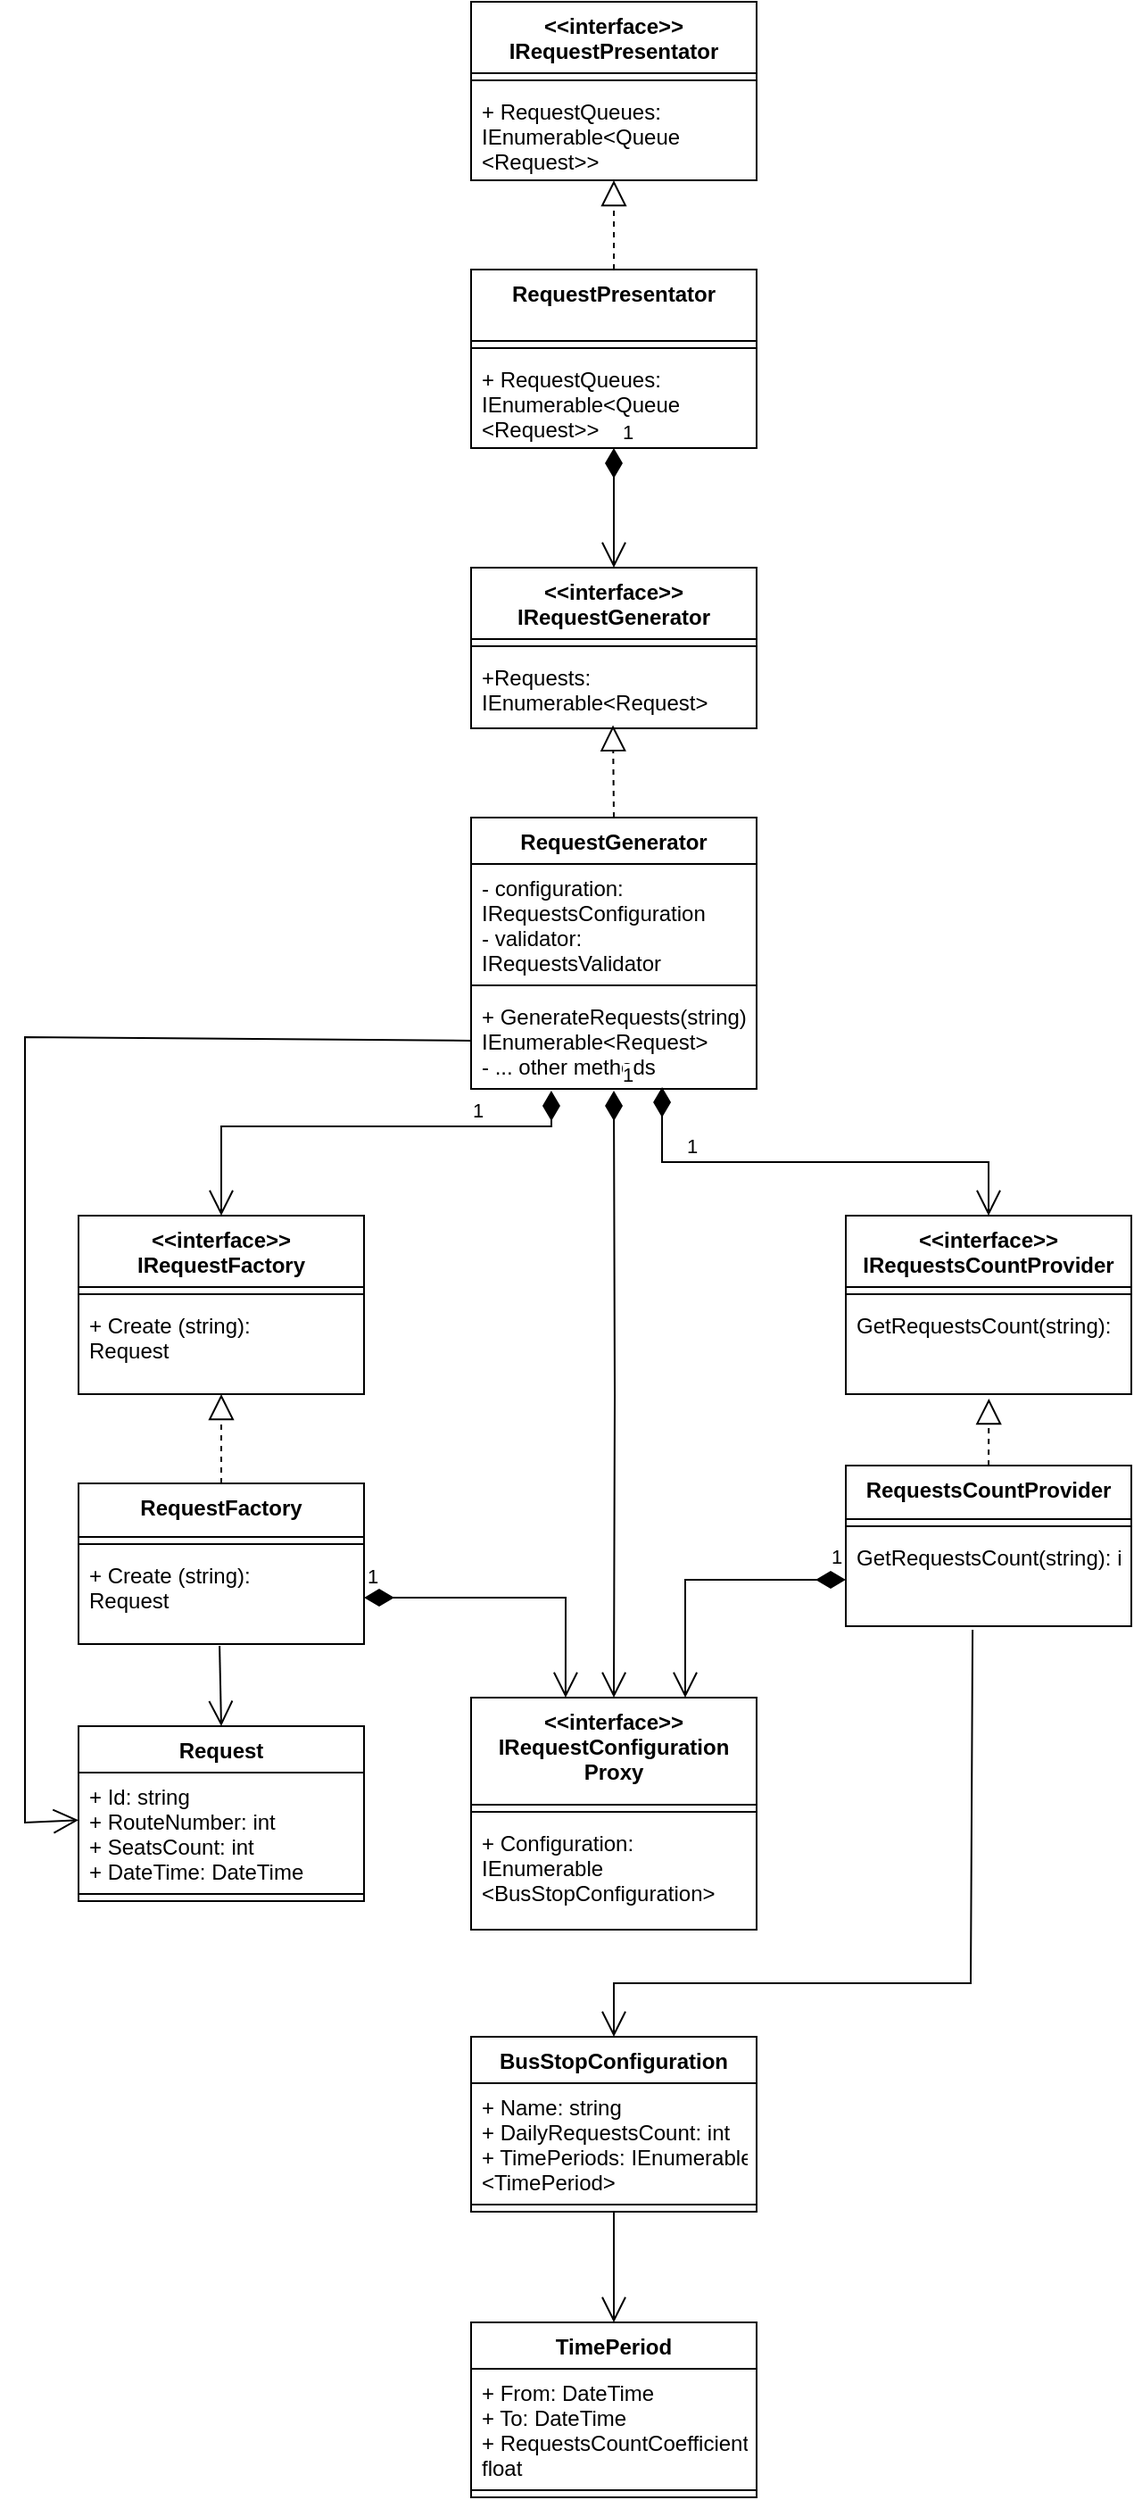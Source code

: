 <mxfile version="20.2.3" type="device"><diagram id="C5RBs43oDa-KdzZeNtuy" name="Page-1"><mxGraphModel dx="3388" dy="1405" grid="1" gridSize="10" guides="1" tooltips="1" connect="1" arrows="1" fold="1" page="1" pageScale="1" pageWidth="1169" pageHeight="1654" math="0" shadow="0"><root><mxCell id="WIyWlLk6GJQsqaUBKTNV-0"/><mxCell id="WIyWlLk6GJQsqaUBKTNV-1" parent="WIyWlLk6GJQsqaUBKTNV-0"/><mxCell id="yllveHg9sZ3M6ZhNVliK-0" value="&lt;&lt;interface&gt;&gt;&#10;IRequestGenerator" style="swimlane;fontStyle=1;align=center;verticalAlign=top;childLayout=stackLayout;horizontal=1;startSize=40;horizontalStack=0;resizeParent=1;resizeParentMax=0;resizeLast=0;collapsible=1;marginBottom=0;" parent="WIyWlLk6GJQsqaUBKTNV-1" vertex="1"><mxGeometry x="890" y="827" width="160" height="90" as="geometry"/></mxCell><mxCell id="yllveHg9sZ3M6ZhNVliK-2" value="" style="line;strokeWidth=1;fillColor=none;align=left;verticalAlign=middle;spacingTop=-1;spacingLeft=3;spacingRight=3;rotatable=0;labelPosition=right;points=[];portConstraint=eastwest;" parent="yllveHg9sZ3M6ZhNVliK-0" vertex="1"><mxGeometry y="40" width="160" height="8" as="geometry"/></mxCell><mxCell id="yllveHg9sZ3M6ZhNVliK-3" value="+Requests: &#10;IEnumerable&lt;Request&gt;" style="text;strokeColor=none;fillColor=none;align=left;verticalAlign=top;spacingLeft=4;spacingRight=4;overflow=hidden;rotatable=0;points=[[0,0.5],[1,0.5]];portConstraint=eastwest;" parent="yllveHg9sZ3M6ZhNVliK-0" vertex="1"><mxGeometry y="48" width="160" height="42" as="geometry"/></mxCell><mxCell id="yllveHg9sZ3M6ZhNVliK-4" value="RequestGenerator" style="swimlane;fontStyle=1;align=center;verticalAlign=top;childLayout=stackLayout;horizontal=1;startSize=26;horizontalStack=0;resizeParent=1;resizeParentMax=0;resizeLast=0;collapsible=1;marginBottom=0;" parent="WIyWlLk6GJQsqaUBKTNV-1" vertex="1"><mxGeometry x="890" y="967" width="160" height="152" as="geometry"/></mxCell><mxCell id="yllveHg9sZ3M6ZhNVliK-5" value="- configuration: &#10;IRequestsConfiguration&#10;- validator:&#10;IRequestsValidator" style="text;strokeColor=none;fillColor=none;align=left;verticalAlign=top;spacingLeft=4;spacingRight=4;overflow=hidden;rotatable=0;points=[[0,0.5],[1,0.5]];portConstraint=eastwest;" parent="yllveHg9sZ3M6ZhNVliK-4" vertex="1"><mxGeometry y="26" width="160" height="64" as="geometry"/></mxCell><mxCell id="yllveHg9sZ3M6ZhNVliK-6" value="" style="line;strokeWidth=1;fillColor=none;align=left;verticalAlign=middle;spacingTop=-1;spacingLeft=3;spacingRight=3;rotatable=0;labelPosition=right;points=[];portConstraint=eastwest;" parent="yllveHg9sZ3M6ZhNVliK-4" vertex="1"><mxGeometry y="90" width="160" height="8" as="geometry"/></mxCell><mxCell id="yllveHg9sZ3M6ZhNVliK-7" value="+ GenerateRequests(string):&#10;IEnumerable&lt;Request&gt;&#10;- ... other methods" style="text;strokeColor=none;fillColor=none;align=left;verticalAlign=top;spacingLeft=4;spacingRight=4;overflow=hidden;rotatable=0;points=[[0,0.5],[1,0.5]];portConstraint=eastwest;" parent="yllveHg9sZ3M6ZhNVliK-4" vertex="1"><mxGeometry y="98" width="160" height="54" as="geometry"/></mxCell><mxCell id="yllveHg9sZ3M6ZhNVliK-9" value="" style="endArrow=block;dashed=1;endFill=0;endSize=12;html=1;rounded=0;entryX=0.497;entryY=0.959;entryDx=0;entryDy=0;entryPerimeter=0;exitX=0.5;exitY=0;exitDx=0;exitDy=0;" parent="WIyWlLk6GJQsqaUBKTNV-1" source="yllveHg9sZ3M6ZhNVliK-4" target="yllveHg9sZ3M6ZhNVliK-3" edge="1"><mxGeometry width="160" relative="1" as="geometry"><mxPoint x="1040" y="1117" as="sourcePoint"/><mxPoint x="1200" y="1117" as="targetPoint"/></mxGeometry></mxCell><mxCell id="yllveHg9sZ3M6ZhNVliK-10" value="&lt;&lt;interface&gt;&gt;&#10;IRequestConfiguration&#10;Proxy" style="swimlane;fontStyle=1;align=center;verticalAlign=top;childLayout=stackLayout;horizontal=1;startSize=60;horizontalStack=0;resizeParent=1;resizeParentMax=0;resizeLast=0;collapsible=1;marginBottom=0;" parent="WIyWlLk6GJQsqaUBKTNV-1" vertex="1"><mxGeometry x="890" y="1460" width="160" height="130" as="geometry"/></mxCell><mxCell id="yllveHg9sZ3M6ZhNVliK-12" value="" style="line;strokeWidth=1;fillColor=none;align=left;verticalAlign=middle;spacingTop=-1;spacingLeft=3;spacingRight=3;rotatable=0;labelPosition=right;points=[];portConstraint=eastwest;" parent="yllveHg9sZ3M6ZhNVliK-10" vertex="1"><mxGeometry y="60" width="160" height="8" as="geometry"/></mxCell><mxCell id="yllveHg9sZ3M6ZhNVliK-13" value="+ Configuration: &#10;IEnumerable&#10;&lt;BusStopConfiguration&gt;" style="text;strokeColor=none;fillColor=none;align=left;verticalAlign=top;spacingLeft=4;spacingRight=4;overflow=hidden;rotatable=0;points=[[0,0.5],[1,0.5]];portConstraint=eastwest;" parent="yllveHg9sZ3M6ZhNVliK-10" vertex="1"><mxGeometry y="68" width="160" height="62" as="geometry"/></mxCell><mxCell id="yllveHg9sZ3M6ZhNVliK-14" value="1" style="endArrow=open;html=1;endSize=12;startArrow=diamondThin;startSize=14;startFill=1;edgeStyle=orthogonalEdgeStyle;align=left;verticalAlign=bottom;rounded=0;entryX=0.5;entryY=0;entryDx=0;entryDy=0;exitX=0.669;exitY=0.981;exitDx=0;exitDy=0;exitPerimeter=0;" parent="WIyWlLk6GJQsqaUBKTNV-1" target="wgTP1tdwZQEl5T4USErH-13" edge="1" source="yllveHg9sZ3M6ZhNVliK-7"><mxGeometry x="-0.576" relative="1" as="geometry"><mxPoint x="970" y="1117" as="sourcePoint"/><mxPoint x="1200" y="1137" as="targetPoint"/><mxPoint as="offset"/><Array as="points"><mxPoint x="997" y="1160"/><mxPoint x="1180" y="1160"/></Array></mxGeometry></mxCell><mxCell id="yllveHg9sZ3M6ZhNVliK-19" value="Request" style="swimlane;fontStyle=1;align=center;verticalAlign=top;childLayout=stackLayout;horizontal=1;startSize=26;horizontalStack=0;resizeParent=1;resizeParentMax=0;resizeLast=0;collapsible=1;marginBottom=0;" parent="WIyWlLk6GJQsqaUBKTNV-1" vertex="1"><mxGeometry x="670" y="1476" width="160" height="98" as="geometry"/></mxCell><mxCell id="yllveHg9sZ3M6ZhNVliK-20" value="+ Id: string&#10;+ RouteNumber: int&#10;+ SeatsCount: int&#10;+ DateTime: DateTime" style="text;strokeColor=none;fillColor=none;align=left;verticalAlign=top;spacingLeft=4;spacingRight=4;overflow=hidden;rotatable=0;points=[[0,0.5],[1,0.5]];portConstraint=eastwest;" parent="yllveHg9sZ3M6ZhNVliK-19" vertex="1"><mxGeometry y="26" width="160" height="64" as="geometry"/></mxCell><mxCell id="yllveHg9sZ3M6ZhNVliK-21" value="" style="line;strokeWidth=1;fillColor=none;align=left;verticalAlign=middle;spacingTop=-1;spacingLeft=3;spacingRight=3;rotatable=0;labelPosition=right;points=[];portConstraint=eastwest;" parent="yllveHg9sZ3M6ZhNVliK-19" vertex="1"><mxGeometry y="90" width="160" height="8" as="geometry"/></mxCell><mxCell id="yllveHg9sZ3M6ZhNVliK-24" value="BusStopConfiguration" style="swimlane;fontStyle=1;align=center;verticalAlign=top;childLayout=stackLayout;horizontal=1;startSize=26;horizontalStack=0;resizeParent=1;resizeParentMax=0;resizeLast=0;collapsible=1;marginBottom=0;" parent="WIyWlLk6GJQsqaUBKTNV-1" vertex="1"><mxGeometry x="890" y="1650" width="160" height="98" as="geometry"/></mxCell><mxCell id="yllveHg9sZ3M6ZhNVliK-25" value="+ Name: string&#10;+ DailyRequestsCount: int&#10;+ TimePeriods: IEnumerable&#10;&lt;TimePeriod&gt;" style="text;strokeColor=none;fillColor=none;align=left;verticalAlign=top;spacingLeft=4;spacingRight=4;overflow=hidden;rotatable=0;points=[[0,0.5],[1,0.5]];portConstraint=eastwest;" parent="yllveHg9sZ3M6ZhNVliK-24" vertex="1"><mxGeometry y="26" width="160" height="64" as="geometry"/></mxCell><mxCell id="yllveHg9sZ3M6ZhNVliK-26" value="" style="line;strokeWidth=1;fillColor=none;align=left;verticalAlign=middle;spacingTop=-1;spacingLeft=3;spacingRight=3;rotatable=0;labelPosition=right;points=[];portConstraint=eastwest;" parent="yllveHg9sZ3M6ZhNVliK-24" vertex="1"><mxGeometry y="90" width="160" height="8" as="geometry"/></mxCell><mxCell id="yllveHg9sZ3M6ZhNVliK-27" value="TimePeriod" style="swimlane;fontStyle=1;align=center;verticalAlign=top;childLayout=stackLayout;horizontal=1;startSize=26;horizontalStack=0;resizeParent=1;resizeParentMax=0;resizeLast=0;collapsible=1;marginBottom=0;" parent="WIyWlLk6GJQsqaUBKTNV-1" vertex="1"><mxGeometry x="890" y="1810" width="160" height="98" as="geometry"/></mxCell><mxCell id="yllveHg9sZ3M6ZhNVliK-28" value="+ From: DateTime&#10;+ To: DateTime&#10;+ RequestsCountCoefficient:&#10;float" style="text;strokeColor=none;fillColor=none;align=left;verticalAlign=top;spacingLeft=4;spacingRight=4;overflow=hidden;rotatable=0;points=[[0,0.5],[1,0.5]];portConstraint=eastwest;" parent="yllveHg9sZ3M6ZhNVliK-27" vertex="1"><mxGeometry y="26" width="160" height="64" as="geometry"/></mxCell><mxCell id="yllveHg9sZ3M6ZhNVliK-29" value="" style="line;strokeWidth=1;fillColor=none;align=left;verticalAlign=middle;spacingTop=-1;spacingLeft=3;spacingRight=3;rotatable=0;labelPosition=right;points=[];portConstraint=eastwest;" parent="yllveHg9sZ3M6ZhNVliK-27" vertex="1"><mxGeometry y="90" width="160" height="8" as="geometry"/></mxCell><mxCell id="yllveHg9sZ3M6ZhNVliK-30" value="" style="endArrow=open;endFill=1;endSize=12;html=1;rounded=0;exitX=0.5;exitY=1;exitDx=0;exitDy=0;entryX=0.5;entryY=0;entryDx=0;entryDy=0;" parent="WIyWlLk6GJQsqaUBKTNV-1" source="yllveHg9sZ3M6ZhNVliK-24" target="yllveHg9sZ3M6ZhNVliK-27" edge="1"><mxGeometry width="160" relative="1" as="geometry"><mxPoint x="810" y="1487" as="sourcePoint"/><mxPoint x="970" y="1487" as="targetPoint"/></mxGeometry></mxCell><mxCell id="wgTP1tdwZQEl5T4USErH-0" value="&lt;&lt;interface&gt;&gt;&#10;IRequestFactory" style="swimlane;fontStyle=1;align=center;verticalAlign=top;childLayout=stackLayout;horizontal=1;startSize=40;horizontalStack=0;resizeParent=1;resizeParentMax=0;resizeLast=0;collapsible=1;marginBottom=0;" parent="WIyWlLk6GJQsqaUBKTNV-1" vertex="1"><mxGeometry x="670" y="1190" width="160" height="100" as="geometry"/></mxCell><mxCell id="wgTP1tdwZQEl5T4USErH-1" value="" style="line;strokeWidth=1;fillColor=none;align=left;verticalAlign=middle;spacingTop=-1;spacingLeft=3;spacingRight=3;rotatable=0;labelPosition=right;points=[];portConstraint=eastwest;" parent="wgTP1tdwZQEl5T4USErH-0" vertex="1"><mxGeometry y="40" width="160" height="8" as="geometry"/></mxCell><mxCell id="wgTP1tdwZQEl5T4USErH-2" value="+ Create (string): &#10;Request" style="text;strokeColor=none;fillColor=none;align=left;verticalAlign=top;spacingLeft=4;spacingRight=4;overflow=hidden;rotatable=0;points=[[0,0.5],[1,0.5]];portConstraint=eastwest;" parent="wgTP1tdwZQEl5T4USErH-0" vertex="1"><mxGeometry y="48" width="160" height="52" as="geometry"/></mxCell><mxCell id="wgTP1tdwZQEl5T4USErH-4" value="1" style="endArrow=open;html=1;endSize=12;startArrow=diamondThin;startSize=14;startFill=1;edgeStyle=orthogonalEdgeStyle;align=left;verticalAlign=bottom;rounded=0;entryX=0.5;entryY=0;entryDx=0;entryDy=0;exitX=0.281;exitY=1.019;exitDx=0;exitDy=0;exitPerimeter=0;" parent="WIyWlLk6GJQsqaUBKTNV-1" source="yllveHg9sZ3M6ZhNVliK-7" target="wgTP1tdwZQEl5T4USErH-0" edge="1"><mxGeometry x="-0.485" relative="1" as="geometry"><mxPoint x="980" y="1150" as="sourcePoint"/><mxPoint x="980" y="1227" as="targetPoint"/><mxPoint as="offset"/><Array as="points"><mxPoint x="935" y="1140"/><mxPoint x="750" y="1140"/></Array></mxGeometry></mxCell><mxCell id="wgTP1tdwZQEl5T4USErH-8" value="RequestFactory" style="swimlane;fontStyle=1;align=center;verticalAlign=top;childLayout=stackLayout;horizontal=1;startSize=30;horizontalStack=0;resizeParent=1;resizeParentMax=0;resizeLast=0;collapsible=1;marginBottom=0;" parent="WIyWlLk6GJQsqaUBKTNV-1" vertex="1"><mxGeometry x="670" y="1340" width="160" height="90" as="geometry"/></mxCell><mxCell id="wgTP1tdwZQEl5T4USErH-9" value="" style="line;strokeWidth=1;fillColor=none;align=left;verticalAlign=middle;spacingTop=-1;spacingLeft=3;spacingRight=3;rotatable=0;labelPosition=right;points=[];portConstraint=eastwest;" parent="wgTP1tdwZQEl5T4USErH-8" vertex="1"><mxGeometry y="30" width="160" height="8" as="geometry"/></mxCell><mxCell id="wgTP1tdwZQEl5T4USErH-10" value="+ Create (string):&#10;Request" style="text;strokeColor=none;fillColor=none;align=left;verticalAlign=top;spacingLeft=4;spacingRight=4;overflow=hidden;rotatable=0;points=[[0,0.5],[1,0.5]];portConstraint=eastwest;" parent="wgTP1tdwZQEl5T4USErH-8" vertex="1"><mxGeometry y="38" width="160" height="52" as="geometry"/></mxCell><mxCell id="wgTP1tdwZQEl5T4USErH-11" value="" style="endArrow=block;dashed=1;endFill=0;endSize=12;html=1;rounded=0;exitX=0.5;exitY=0;exitDx=0;exitDy=0;entryX=0.5;entryY=1;entryDx=0;entryDy=0;entryPerimeter=0;" parent="WIyWlLk6GJQsqaUBKTNV-1" source="wgTP1tdwZQEl5T4USErH-8" edge="1" target="wgTP1tdwZQEl5T4USErH-2"><mxGeometry width="160" relative="1" as="geometry"><mxPoint x="1559.252" y="1365" as="sourcePoint"/><mxPoint x="870" y="1293" as="targetPoint"/></mxGeometry></mxCell><mxCell id="wgTP1tdwZQEl5T4USErH-13" value="&lt;&lt;interface&gt;&gt;&#10;IRequestsCountProvider" style="swimlane;fontStyle=1;align=center;verticalAlign=top;childLayout=stackLayout;horizontal=1;startSize=40;horizontalStack=0;resizeParent=1;resizeParentMax=0;resizeLast=0;collapsible=1;marginBottom=0;" parent="WIyWlLk6GJQsqaUBKTNV-1" vertex="1"><mxGeometry x="1100" y="1190" width="160" height="100" as="geometry"/></mxCell><mxCell id="wgTP1tdwZQEl5T4USErH-14" value="" style="line;strokeWidth=1;fillColor=none;align=left;verticalAlign=middle;spacingTop=-1;spacingLeft=3;spacingRight=3;rotatable=0;labelPosition=right;points=[];portConstraint=eastwest;" parent="wgTP1tdwZQEl5T4USErH-13" vertex="1"><mxGeometry y="40" width="160" height="8" as="geometry"/></mxCell><mxCell id="wgTP1tdwZQEl5T4USErH-15" value="GetRequestsCount(string):" style="text;strokeColor=none;fillColor=none;align=left;verticalAlign=top;spacingLeft=4;spacingRight=4;overflow=hidden;rotatable=0;points=[[0,0.5],[1,0.5]];portConstraint=eastwest;" parent="wgTP1tdwZQEl5T4USErH-13" vertex="1"><mxGeometry y="48" width="160" height="52" as="geometry"/></mxCell><mxCell id="wgTP1tdwZQEl5T4USErH-16" value="RequestsCountProvider" style="swimlane;fontStyle=1;align=center;verticalAlign=top;childLayout=stackLayout;horizontal=1;startSize=30;horizontalStack=0;resizeParent=1;resizeParentMax=0;resizeLast=0;collapsible=1;marginBottom=0;" parent="WIyWlLk6GJQsqaUBKTNV-1" vertex="1"><mxGeometry x="1100" y="1330" width="160" height="90" as="geometry"/></mxCell><mxCell id="wgTP1tdwZQEl5T4USErH-17" value="" style="line;strokeWidth=1;fillColor=none;align=left;verticalAlign=middle;spacingTop=-1;spacingLeft=3;spacingRight=3;rotatable=0;labelPosition=right;points=[];portConstraint=eastwest;" parent="wgTP1tdwZQEl5T4USErH-16" vertex="1"><mxGeometry y="30" width="160" height="8" as="geometry"/></mxCell><mxCell id="wgTP1tdwZQEl5T4USErH-18" value="GetRequestsCount(string): int" style="text;strokeColor=none;fillColor=none;align=left;verticalAlign=top;spacingLeft=4;spacingRight=4;overflow=hidden;rotatable=0;points=[[0,0.5],[1,0.5]];portConstraint=eastwest;" parent="wgTP1tdwZQEl5T4USErH-16" vertex="1"><mxGeometry y="38" width="160" height="52" as="geometry"/></mxCell><mxCell id="wgTP1tdwZQEl5T4USErH-19" value="" style="endArrow=block;dashed=1;endFill=0;endSize=12;html=1;rounded=0;entryX=0.501;entryY=1.048;entryDx=0;entryDy=0;entryPerimeter=0;exitX=0.5;exitY=0;exitDx=0;exitDy=0;" parent="WIyWlLk6GJQsqaUBKTNV-1" source="wgTP1tdwZQEl5T4USErH-16" target="wgTP1tdwZQEl5T4USErH-15" edge="1"><mxGeometry width="160" relative="1" as="geometry"><mxPoint x="1459.252" y="1352" as="sourcePoint"/><mxPoint x="1458.72" y="1316.442" as="targetPoint"/></mxGeometry></mxCell><mxCell id="GGF-M479Al4o141AQuiL-1" value="1" style="endArrow=open;html=1;endSize=12;startArrow=diamondThin;startSize=14;startFill=1;edgeStyle=orthogonalEdgeStyle;align=left;verticalAlign=bottom;rounded=0;entryX=0.5;entryY=0;entryDx=0;entryDy=0;" edge="1" parent="WIyWlLk6GJQsqaUBKTNV-1" target="yllveHg9sZ3M6ZhNVliK-10"><mxGeometry x="-1" y="3" relative="1" as="geometry"><mxPoint x="970" y="1120" as="sourcePoint"/><mxPoint x="1250" y="1310" as="targetPoint"/></mxGeometry></mxCell><mxCell id="GGF-M479Al4o141AQuiL-3" value="1" style="endArrow=open;html=1;endSize=12;startArrow=diamondThin;startSize=14;startFill=1;edgeStyle=orthogonalEdgeStyle;align=left;verticalAlign=bottom;rounded=0;exitX=1;exitY=0.5;exitDx=0;exitDy=0;entryX=0.331;entryY=0;entryDx=0;entryDy=0;entryPerimeter=0;" edge="1" parent="WIyWlLk6GJQsqaUBKTNV-1" source="wgTP1tdwZQEl5T4USErH-10" target="yllveHg9sZ3M6ZhNVliK-10"><mxGeometry x="-1" y="3" relative="1" as="geometry"><mxPoint x="1090" y="1310" as="sourcePoint"/><mxPoint x="1250" y="1310" as="targetPoint"/></mxGeometry></mxCell><mxCell id="GGF-M479Al4o141AQuiL-4" value="1" style="endArrow=open;html=1;endSize=12;startArrow=diamondThin;startSize=14;startFill=1;edgeStyle=orthogonalEdgeStyle;align=left;verticalAlign=bottom;rounded=0;entryX=0.75;entryY=0;entryDx=0;entryDy=0;exitX=0;exitY=0.5;exitDx=0;exitDy=0;" edge="1" parent="WIyWlLk6GJQsqaUBKTNV-1" source="wgTP1tdwZQEl5T4USErH-18" target="yllveHg9sZ3M6ZhNVliK-10"><mxGeometry x="-0.872" y="-4" relative="1" as="geometry"><mxPoint x="1090" y="1310" as="sourcePoint"/><mxPoint x="1250" y="1310" as="targetPoint"/><mxPoint as="offset"/></mxGeometry></mxCell><mxCell id="GGF-M479Al4o141AQuiL-5" value="" style="endArrow=open;endFill=1;endSize=12;html=1;rounded=0;exitX=0.444;exitY=1.038;exitDx=0;exitDy=0;exitPerimeter=0;entryX=0.5;entryY=0;entryDx=0;entryDy=0;" edge="1" parent="WIyWlLk6GJQsqaUBKTNV-1" source="wgTP1tdwZQEl5T4USErH-18" target="yllveHg9sZ3M6ZhNVliK-24"><mxGeometry width="160" relative="1" as="geometry"><mxPoint x="1090" y="1410" as="sourcePoint"/><mxPoint x="990" y="1620" as="targetPoint"/><Array as="points"><mxPoint x="1170" y="1620"/><mxPoint x="970" y="1620"/></Array></mxGeometry></mxCell><mxCell id="GGF-M479Al4o141AQuiL-14" value="" style="endArrow=open;endFill=1;endSize=12;html=1;rounded=0;exitX=0.494;exitY=1.019;exitDx=0;exitDy=0;exitPerimeter=0;entryX=0.5;entryY=0;entryDx=0;entryDy=0;" edge="1" parent="WIyWlLk6GJQsqaUBKTNV-1" source="wgTP1tdwZQEl5T4USErH-10" target="yllveHg9sZ3M6ZhNVliK-19"><mxGeometry width="160" relative="1" as="geometry"><mxPoint x="1090" y="1310" as="sourcePoint"/><mxPoint x="1250" y="1310" as="targetPoint"/></mxGeometry></mxCell><mxCell id="GGF-M479Al4o141AQuiL-15" value="" style="endArrow=open;endFill=1;endSize=12;html=1;rounded=0;exitX=0;exitY=0.5;exitDx=0;exitDy=0;" edge="1" parent="WIyWlLk6GJQsqaUBKTNV-1" source="yllveHg9sZ3M6ZhNVliK-7" target="yllveHg9sZ3M6ZhNVliK-19"><mxGeometry width="160" relative="1" as="geometry"><mxPoint x="1090" y="1310" as="sourcePoint"/><mxPoint x="1250" y="1310" as="targetPoint"/><Array as="points"><mxPoint x="640" y="1090"/><mxPoint x="640" y="1340"/><mxPoint x="640" y="1530"/></Array></mxGeometry></mxCell><mxCell id="GGF-M479Al4o141AQuiL-16" value="&lt;&lt;interface&gt;&gt;&#10;IRequestPresentator&#10;" style="swimlane;fontStyle=1;align=center;verticalAlign=top;childLayout=stackLayout;horizontal=1;startSize=40;horizontalStack=0;resizeParent=1;resizeParentMax=0;resizeLast=0;collapsible=1;marginBottom=0;" vertex="1" parent="WIyWlLk6GJQsqaUBKTNV-1"><mxGeometry x="890" y="510" width="160" height="100" as="geometry"/></mxCell><mxCell id="GGF-M479Al4o141AQuiL-17" value="" style="line;strokeWidth=1;fillColor=none;align=left;verticalAlign=middle;spacingTop=-1;spacingLeft=3;spacingRight=3;rotatable=0;labelPosition=right;points=[];portConstraint=eastwest;" vertex="1" parent="GGF-M479Al4o141AQuiL-16"><mxGeometry y="40" width="160" height="8" as="geometry"/></mxCell><mxCell id="GGF-M479Al4o141AQuiL-18" value="+ RequestQueues: &#10;IEnumerable&lt;Queue&#10;&lt;Request&gt;&gt;" style="text;strokeColor=none;fillColor=none;align=left;verticalAlign=top;spacingLeft=4;spacingRight=4;overflow=hidden;rotatable=0;points=[[0,0.5],[1,0.5]];portConstraint=eastwest;" vertex="1" parent="GGF-M479Al4o141AQuiL-16"><mxGeometry y="48" width="160" height="52" as="geometry"/></mxCell><mxCell id="GGF-M479Al4o141AQuiL-19" value="RequestPresentator" style="swimlane;fontStyle=1;align=center;verticalAlign=top;childLayout=stackLayout;horizontal=1;startSize=40;horizontalStack=0;resizeParent=1;resizeParentMax=0;resizeLast=0;collapsible=1;marginBottom=0;" vertex="1" parent="WIyWlLk6GJQsqaUBKTNV-1"><mxGeometry x="890" y="660" width="160" height="100" as="geometry"/></mxCell><mxCell id="GGF-M479Al4o141AQuiL-20" value="" style="line;strokeWidth=1;fillColor=none;align=left;verticalAlign=middle;spacingTop=-1;spacingLeft=3;spacingRight=3;rotatable=0;labelPosition=right;points=[];portConstraint=eastwest;" vertex="1" parent="GGF-M479Al4o141AQuiL-19"><mxGeometry y="40" width="160" height="8" as="geometry"/></mxCell><mxCell id="GGF-M479Al4o141AQuiL-21" value="+ RequestQueues: &#10;IEnumerable&lt;Queue&#10;&lt;Request&gt;&gt;" style="text;strokeColor=none;fillColor=none;align=left;verticalAlign=top;spacingLeft=4;spacingRight=4;overflow=hidden;rotatable=0;points=[[0,0.5],[1,0.5]];portConstraint=eastwest;" vertex="1" parent="GGF-M479Al4o141AQuiL-19"><mxGeometry y="48" width="160" height="52" as="geometry"/></mxCell><mxCell id="GGF-M479Al4o141AQuiL-22" value="" style="endArrow=block;dashed=1;endFill=0;endSize=12;html=1;rounded=0;exitX=0.5;exitY=0;exitDx=0;exitDy=0;" edge="1" parent="WIyWlLk6GJQsqaUBKTNV-1" source="GGF-M479Al4o141AQuiL-19"><mxGeometry width="160" relative="1" as="geometry"><mxPoint x="1090" y="810" as="sourcePoint"/><mxPoint x="970" y="610" as="targetPoint"/></mxGeometry></mxCell><mxCell id="GGF-M479Al4o141AQuiL-23" value="1" style="endArrow=open;html=1;endSize=12;startArrow=diamondThin;startSize=14;startFill=1;edgeStyle=orthogonalEdgeStyle;align=left;verticalAlign=bottom;rounded=0;entryX=0.5;entryY=0;entryDx=0;entryDy=0;" edge="1" parent="WIyWlLk6GJQsqaUBKTNV-1" target="yllveHg9sZ3M6ZhNVliK-0"><mxGeometry x="-1" y="3" relative="1" as="geometry"><mxPoint x="970" y="760" as="sourcePoint"/><mxPoint x="1250" y="910" as="targetPoint"/><Array as="points"><mxPoint x="970" y="794"/></Array></mxGeometry></mxCell></root></mxGraphModel></diagram></mxfile>